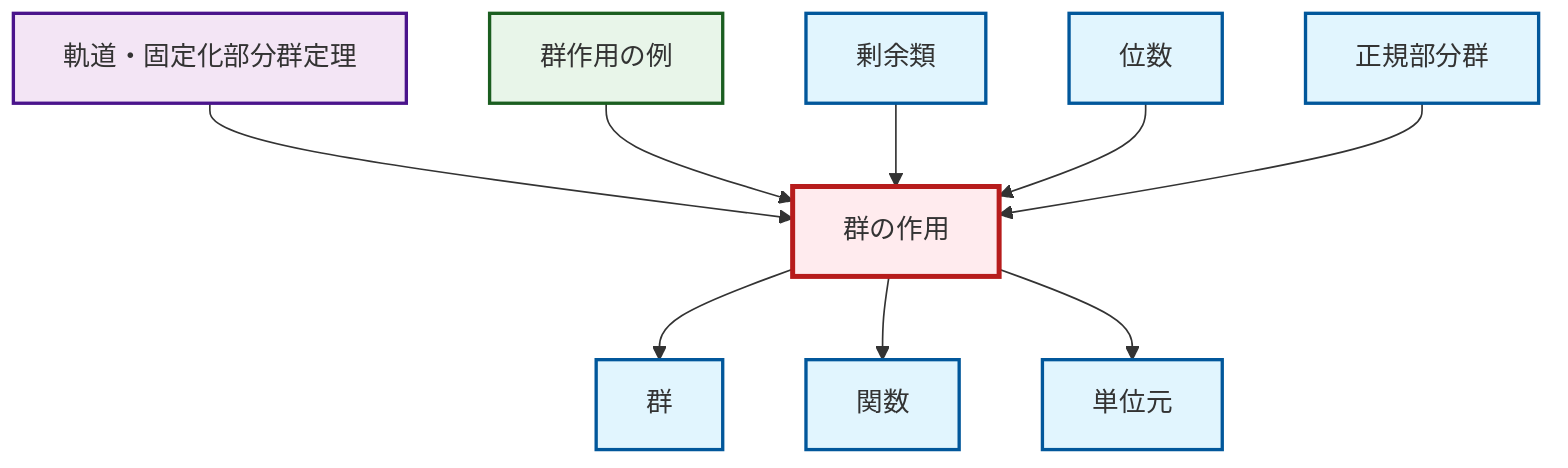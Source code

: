graph TD
    classDef definition fill:#e1f5fe,stroke:#01579b,stroke-width:2px
    classDef theorem fill:#f3e5f5,stroke:#4a148c,stroke-width:2px
    classDef axiom fill:#fff3e0,stroke:#e65100,stroke-width:2px
    classDef example fill:#e8f5e9,stroke:#1b5e20,stroke-width:2px
    classDef current fill:#ffebee,stroke:#b71c1c,stroke-width:3px
    def-order["位数"]:::definition
    def-identity-element["単位元"]:::definition
    ex-group-action-examples["群作用の例"]:::example
    thm-orbit-stabilizer["軌道・固定化部分群定理"]:::theorem
    def-normal-subgroup["正規部分群"]:::definition
    def-group-action["群の作用"]:::definition
    def-group["群"]:::definition
    def-coset["剰余類"]:::definition
    def-function["関数"]:::definition
    thm-orbit-stabilizer --> def-group-action
    ex-group-action-examples --> def-group-action
    def-group-action --> def-group
    def-coset --> def-group-action
    def-group-action --> def-function
    def-order --> def-group-action
    def-normal-subgroup --> def-group-action
    def-group-action --> def-identity-element
    class def-group-action current